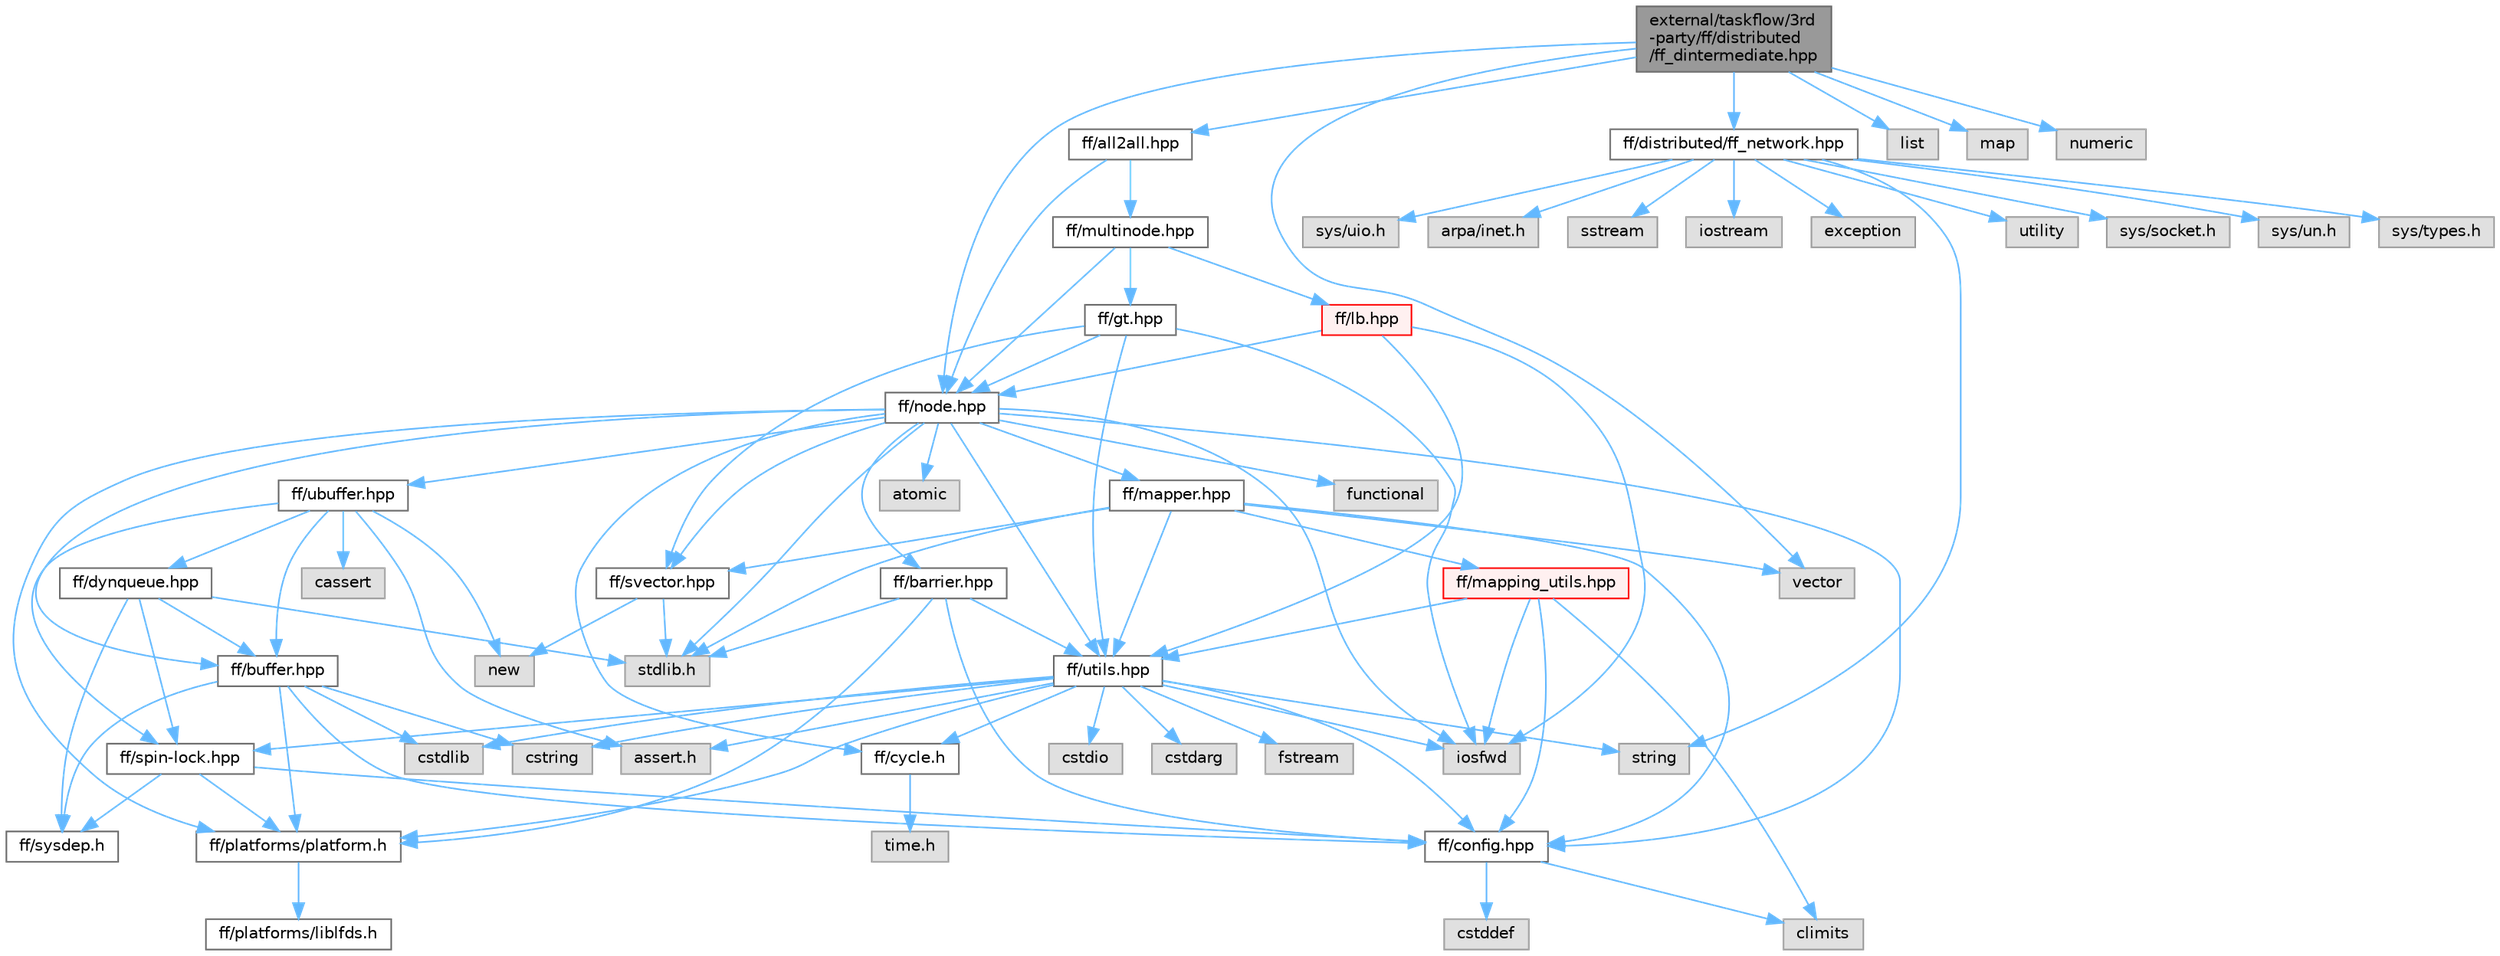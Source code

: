 digraph "external/taskflow/3rd-party/ff/distributed/ff_dintermediate.hpp"
{
 // LATEX_PDF_SIZE
  bgcolor="transparent";
  edge [fontname=Helvetica,fontsize=10,labelfontname=Helvetica,labelfontsize=10];
  node [fontname=Helvetica,fontsize=10,shape=box,height=0.2,width=0.4];
  Node1 [id="Node000001",label="external/taskflow/3rd\l-party/ff/distributed\l/ff_dintermediate.hpp",height=0.2,width=0.4,color="gray40", fillcolor="grey60", style="filled", fontcolor="black",tooltip=" "];
  Node1 -> Node2 [id="edge1_Node000001_Node000002",color="steelblue1",style="solid",tooltip=" "];
  Node2 [id="Node000002",label="ff/distributed/ff_network.hpp",height=0.2,width=0.4,color="grey40", fillcolor="white", style="filled",URL="$ff__network_8hpp.html",tooltip=" "];
  Node2 -> Node3 [id="edge2_Node000002_Node000003",color="steelblue1",style="solid",tooltip=" "];
  Node3 [id="Node000003",label="sstream",height=0.2,width=0.4,color="grey60", fillcolor="#E0E0E0", style="filled",tooltip=" "];
  Node2 -> Node4 [id="edge3_Node000002_Node000004",color="steelblue1",style="solid",tooltip=" "];
  Node4 [id="Node000004",label="iostream",height=0.2,width=0.4,color="grey60", fillcolor="#E0E0E0", style="filled",tooltip=" "];
  Node2 -> Node5 [id="edge4_Node000002_Node000005",color="steelblue1",style="solid",tooltip=" "];
  Node5 [id="Node000005",label="exception",height=0.2,width=0.4,color="grey60", fillcolor="#E0E0E0", style="filled",tooltip=" "];
  Node2 -> Node6 [id="edge5_Node000002_Node000006",color="steelblue1",style="solid",tooltip=" "];
  Node6 [id="Node000006",label="string",height=0.2,width=0.4,color="grey60", fillcolor="#E0E0E0", style="filled",tooltip=" "];
  Node2 -> Node7 [id="edge6_Node000002_Node000007",color="steelblue1",style="solid",tooltip=" "];
  Node7 [id="Node000007",label="utility",height=0.2,width=0.4,color="grey60", fillcolor="#E0E0E0", style="filled",tooltip=" "];
  Node2 -> Node8 [id="edge7_Node000002_Node000008",color="steelblue1",style="solid",tooltip=" "];
  Node8 [id="Node000008",label="sys/socket.h",height=0.2,width=0.4,color="grey60", fillcolor="#E0E0E0", style="filled",tooltip=" "];
  Node2 -> Node9 [id="edge8_Node000002_Node000009",color="steelblue1",style="solid",tooltip=" "];
  Node9 [id="Node000009",label="sys/un.h",height=0.2,width=0.4,color="grey60", fillcolor="#E0E0E0", style="filled",tooltip=" "];
  Node2 -> Node10 [id="edge9_Node000002_Node000010",color="steelblue1",style="solid",tooltip=" "];
  Node10 [id="Node000010",label="sys/types.h",height=0.2,width=0.4,color="grey60", fillcolor="#E0E0E0", style="filled",tooltip=" "];
  Node2 -> Node11 [id="edge10_Node000002_Node000011",color="steelblue1",style="solid",tooltip=" "];
  Node11 [id="Node000011",label="sys/uio.h",height=0.2,width=0.4,color="grey60", fillcolor="#E0E0E0", style="filled",tooltip=" "];
  Node2 -> Node12 [id="edge11_Node000002_Node000012",color="steelblue1",style="solid",tooltip=" "];
  Node12 [id="Node000012",label="arpa/inet.h",height=0.2,width=0.4,color="grey60", fillcolor="#E0E0E0", style="filled",tooltip=" "];
  Node1 -> Node13 [id="edge12_Node000001_Node000013",color="steelblue1",style="solid",tooltip=" "];
  Node13 [id="Node000013",label="ff/node.hpp",height=0.2,width=0.4,color="grey40", fillcolor="white", style="filled",URL="$node_8hpp.html",tooltip="FastFlow ff_node"];
  Node13 -> Node14 [id="edge13_Node000013_Node000014",color="steelblue1",style="solid",tooltip=" "];
  Node14 [id="Node000014",label="stdlib.h",height=0.2,width=0.4,color="grey60", fillcolor="#E0E0E0", style="filled",tooltip=" "];
  Node13 -> Node15 [id="edge14_Node000013_Node000015",color="steelblue1",style="solid",tooltip=" "];
  Node15 [id="Node000015",label="iosfwd",height=0.2,width=0.4,color="grey60", fillcolor="#E0E0E0", style="filled",tooltip=" "];
  Node13 -> Node16 [id="edge15_Node000013_Node000016",color="steelblue1",style="solid",tooltip=" "];
  Node16 [id="Node000016",label="functional",height=0.2,width=0.4,color="grey60", fillcolor="#E0E0E0", style="filled",tooltip=" "];
  Node13 -> Node17 [id="edge16_Node000013_Node000017",color="steelblue1",style="solid",tooltip=" "];
  Node17 [id="Node000017",label="ff/platforms/platform.h",height=0.2,width=0.4,color="grey40", fillcolor="white", style="filled",URL="$external_2taskflow_23rd-party_2ff_2platforms_2_platform_8h.html",tooltip=" "];
  Node17 -> Node18 [id="edge17_Node000017_Node000018",color="steelblue1",style="solid",tooltip=" "];
  Node18 [id="Node000018",label="ff/platforms/liblfds.h",height=0.2,width=0.4,color="grey40", fillcolor="white", style="filled",URL="$liblfds_8h.html",tooltip=" "];
  Node13 -> Node19 [id="edge18_Node000013_Node000019",color="steelblue1",style="solid",tooltip=" "];
  Node19 [id="Node000019",label="ff/cycle.h",height=0.2,width=0.4,color="grey40", fillcolor="white", style="filled",URL="$cycle_8h.html",tooltip=" "];
  Node19 -> Node20 [id="edge19_Node000019_Node000020",color="steelblue1",style="solid",tooltip=" "];
  Node20 [id="Node000020",label="time.h",height=0.2,width=0.4,color="grey60", fillcolor="#E0E0E0", style="filled",tooltip=" "];
  Node13 -> Node21 [id="edge20_Node000013_Node000021",color="steelblue1",style="solid",tooltip=" "];
  Node21 [id="Node000021",label="ff/utils.hpp",height=0.2,width=0.4,color="grey40", fillcolor="white", style="filled",URL="$utils_8hpp.html",tooltip="Utility functions"];
  Node21 -> Node22 [id="edge21_Node000021_Node000022",color="steelblue1",style="solid",tooltip=" "];
  Node22 [id="Node000022",label="assert.h",height=0.2,width=0.4,color="grey60", fillcolor="#E0E0E0", style="filled",tooltip=" "];
  Node21 -> Node23 [id="edge22_Node000021_Node000023",color="steelblue1",style="solid",tooltip=" "];
  Node23 [id="Node000023",label="cstdio",height=0.2,width=0.4,color="grey60", fillcolor="#E0E0E0", style="filled",tooltip=" "];
  Node21 -> Node24 [id="edge23_Node000021_Node000024",color="steelblue1",style="solid",tooltip=" "];
  Node24 [id="Node000024",label="cstdlib",height=0.2,width=0.4,color="grey60", fillcolor="#E0E0E0", style="filled",tooltip=" "];
  Node21 -> Node25 [id="edge24_Node000021_Node000025",color="steelblue1",style="solid",tooltip=" "];
  Node25 [id="Node000025",label="cstdarg",height=0.2,width=0.4,color="grey60", fillcolor="#E0E0E0", style="filled",tooltip=" "];
  Node21 -> Node15 [id="edge25_Node000021_Node000015",color="steelblue1",style="solid",tooltip=" "];
  Node21 -> Node26 [id="edge26_Node000021_Node000026",color="steelblue1",style="solid",tooltip=" "];
  Node26 [id="Node000026",label="ff/config.hpp",height=0.2,width=0.4,color="grey40", fillcolor="white", style="filled",URL="$config_8hpp.html",tooltip=" "];
  Node26 -> Node27 [id="edge27_Node000026_Node000027",color="steelblue1",style="solid",tooltip=" "];
  Node27 [id="Node000027",label="cstddef",height=0.2,width=0.4,color="grey60", fillcolor="#E0E0E0", style="filled",tooltip=" "];
  Node26 -> Node28 [id="edge28_Node000026_Node000028",color="steelblue1",style="solid",tooltip=" "];
  Node28 [id="Node000028",label="climits",height=0.2,width=0.4,color="grey60", fillcolor="#E0E0E0", style="filled",tooltip=" "];
  Node21 -> Node17 [id="edge29_Node000021_Node000017",color="steelblue1",style="solid",tooltip=" "];
  Node21 -> Node29 [id="edge30_Node000021_Node000029",color="steelblue1",style="solid",tooltip=" "];
  Node29 [id="Node000029",label="cstring",height=0.2,width=0.4,color="grey60", fillcolor="#E0E0E0", style="filled",tooltip=" "];
  Node21 -> Node6 [id="edge31_Node000021_Node000006",color="steelblue1",style="solid",tooltip=" "];
  Node21 -> Node30 [id="edge32_Node000021_Node000030",color="steelblue1",style="solid",tooltip=" "];
  Node30 [id="Node000030",label="fstream",height=0.2,width=0.4,color="grey60", fillcolor="#E0E0E0", style="filled",tooltip=" "];
  Node21 -> Node19 [id="edge33_Node000021_Node000019",color="steelblue1",style="solid",tooltip=" "];
  Node21 -> Node31 [id="edge34_Node000021_Node000031",color="steelblue1",style="solid",tooltip=" "];
  Node31 [id="Node000031",label="ff/spin-lock.hpp",height=0.2,width=0.4,color="grey40", fillcolor="white", style="filled",URL="$spin-lock_8hpp.html",tooltip="This file contains several alternative spin lock(s) implementations that can be used as FastFlow spin..."];
  Node31 -> Node32 [id="edge35_Node000031_Node000032",color="steelblue1",style="solid",tooltip=" "];
  Node32 [id="Node000032",label="ff/sysdep.h",height=0.2,width=0.4,color="grey40", fillcolor="white", style="filled",URL="$sysdep_8h.html",tooltip=" "];
  Node31 -> Node17 [id="edge36_Node000031_Node000017",color="steelblue1",style="solid",tooltip=" "];
  Node31 -> Node26 [id="edge37_Node000031_Node000026",color="steelblue1",style="solid",tooltip=" "];
  Node13 -> Node33 [id="edge38_Node000013_Node000033",color="steelblue1",style="solid",tooltip=" "];
  Node33 [id="Node000033",label="ff/buffer.hpp",height=0.2,width=0.4,color="grey40", fillcolor="white", style="filled",URL="$buffer_8hpp.html",tooltip="This file contains the definition of the bounded SPSC channel buffer used in FastFlow"];
  Node33 -> Node24 [id="edge39_Node000033_Node000024",color="steelblue1",style="solid",tooltip=" "];
  Node33 -> Node29 [id="edge40_Node000033_Node000029",color="steelblue1",style="solid",tooltip=" "];
  Node33 -> Node32 [id="edge41_Node000033_Node000032",color="steelblue1",style="solid",tooltip=" "];
  Node33 -> Node26 [id="edge42_Node000033_Node000026",color="steelblue1",style="solid",tooltip=" "];
  Node33 -> Node17 [id="edge43_Node000033_Node000017",color="steelblue1",style="solid",tooltip=" "];
  Node13 -> Node34 [id="edge44_Node000013_Node000034",color="steelblue1",style="solid",tooltip=" "];
  Node34 [id="Node000034",label="ff/ubuffer.hpp",height=0.2,width=0.4,color="grey40", fillcolor="white", style="filled",URL="$ubuffer_8hpp.html",tooltip="This file contains the definition of the unbounded SWSR circular buffer used in FastFlow"];
  Node34 -> Node22 [id="edge45_Node000034_Node000022",color="steelblue1",style="solid",tooltip=" "];
  Node34 -> Node35 [id="edge46_Node000034_Node000035",color="steelblue1",style="solid",tooltip=" "];
  Node35 [id="Node000035",label="cassert",height=0.2,width=0.4,color="grey60", fillcolor="#E0E0E0", style="filled",tooltip=" "];
  Node34 -> Node36 [id="edge47_Node000034_Node000036",color="steelblue1",style="solid",tooltip=" "];
  Node36 [id="Node000036",label="new",height=0.2,width=0.4,color="grey60", fillcolor="#E0E0E0", style="filled",tooltip=" "];
  Node34 -> Node37 [id="edge48_Node000034_Node000037",color="steelblue1",style="solid",tooltip=" "];
  Node37 [id="Node000037",label="ff/dynqueue.hpp",height=0.2,width=0.4,color="grey40", fillcolor="white", style="filled",URL="$dynqueue_8hpp.html",tooltip="Implementation of a dynamic queue. Not currently used."];
  Node37 -> Node14 [id="edge49_Node000037_Node000014",color="steelblue1",style="solid",tooltip=" "];
  Node37 -> Node33 [id="edge50_Node000037_Node000033",color="steelblue1",style="solid",tooltip=" "];
  Node37 -> Node31 [id="edge51_Node000037_Node000031",color="steelblue1",style="solid",tooltip=" "];
  Node37 -> Node32 [id="edge52_Node000037_Node000032",color="steelblue1",style="solid",tooltip=" "];
  Node34 -> Node33 [id="edge53_Node000034_Node000033",color="steelblue1",style="solid",tooltip=" "];
  Node34 -> Node31 [id="edge54_Node000034_Node000031",color="steelblue1",style="solid",tooltip=" "];
  Node13 -> Node38 [id="edge55_Node000013_Node000038",color="steelblue1",style="solid",tooltip=" "];
  Node38 [id="Node000038",label="ff/mapper.hpp",height=0.2,width=0.4,color="grey40", fillcolor="white", style="filled",URL="$mapper_8hpp.html",tooltip="This file contains the thread mapper definition used in FastFlow"];
  Node38 -> Node14 [id="edge56_Node000038_Node000014",color="steelblue1",style="solid",tooltip=" "];
  Node38 -> Node26 [id="edge57_Node000038_Node000026",color="steelblue1",style="solid",tooltip=" "];
  Node38 -> Node39 [id="edge58_Node000038_Node000039",color="steelblue1",style="solid",tooltip=" "];
  Node39 [id="Node000039",label="ff/svector.hpp",height=0.2,width=0.4,color="grey40", fillcolor="white", style="filled",URL="$svector_8hpp.html",tooltip="Simple yet efficient dynamic vector"];
  Node39 -> Node14 [id="edge59_Node000039_Node000014",color="steelblue1",style="solid",tooltip=" "];
  Node39 -> Node36 [id="edge60_Node000039_Node000036",color="steelblue1",style="solid",tooltip=" "];
  Node38 -> Node21 [id="edge61_Node000038_Node000021",color="steelblue1",style="solid",tooltip=" "];
  Node38 -> Node40 [id="edge62_Node000038_Node000040",color="steelblue1",style="solid",tooltip=" "];
  Node40 [id="Node000040",label="ff/mapping_utils.hpp",height=0.2,width=0.4,color="red", fillcolor="#FFF0F0", style="filled",URL="$mapping__utils_8hpp.html",tooltip="This file contains utilities for plaform inspection and thread pinning"];
  Node40 -> Node28 [id="edge63_Node000040_Node000028",color="steelblue1",style="solid",tooltip=" "];
  Node40 -> Node15 [id="edge64_Node000040_Node000015",color="steelblue1",style="solid",tooltip=" "];
  Node40 -> Node26 [id="edge65_Node000040_Node000026",color="steelblue1",style="solid",tooltip=" "];
  Node40 -> Node21 [id="edge66_Node000040_Node000021",color="steelblue1",style="solid",tooltip=" "];
  Node38 -> Node45 [id="edge67_Node000038_Node000045",color="steelblue1",style="solid",tooltip=" "];
  Node45 [id="Node000045",label="vector",height=0.2,width=0.4,color="grey60", fillcolor="#E0E0E0", style="filled",tooltip=" "];
  Node13 -> Node26 [id="edge68_Node000013_Node000026",color="steelblue1",style="solid",tooltip=" "];
  Node13 -> Node39 [id="edge69_Node000013_Node000039",color="steelblue1",style="solid",tooltip=" "];
  Node13 -> Node46 [id="edge70_Node000013_Node000046",color="steelblue1",style="solid",tooltip=" "];
  Node46 [id="Node000046",label="ff/barrier.hpp",height=0.2,width=0.4,color="grey40", fillcolor="white", style="filled",URL="$barrier_8hpp.html",tooltip="FastFlow blocking and non-blocking barrier implementations"];
  Node46 -> Node14 [id="edge71_Node000046_Node000014",color="steelblue1",style="solid",tooltip=" "];
  Node46 -> Node17 [id="edge72_Node000046_Node000017",color="steelblue1",style="solid",tooltip=" "];
  Node46 -> Node21 [id="edge73_Node000046_Node000021",color="steelblue1",style="solid",tooltip=" "];
  Node46 -> Node26 [id="edge74_Node000046_Node000026",color="steelblue1",style="solid",tooltip=" "];
  Node13 -> Node47 [id="edge75_Node000013_Node000047",color="steelblue1",style="solid",tooltip=" "];
  Node47 [id="Node000047",label="atomic",height=0.2,width=0.4,color="grey60", fillcolor="#E0E0E0", style="filled",tooltip=" "];
  Node1 -> Node48 [id="edge76_Node000001_Node000048",color="steelblue1",style="solid",tooltip=" "];
  Node48 [id="Node000048",label="ff/all2all.hpp",height=0.2,width=0.4,color="grey40", fillcolor="white", style="filled",URL="$all2all_8hpp.html",tooltip="FastFlow all-2-all building block"];
  Node48 -> Node13 [id="edge77_Node000048_Node000013",color="steelblue1",style="solid",tooltip=" "];
  Node48 -> Node49 [id="edge78_Node000048_Node000049",color="steelblue1",style="solid",tooltip=" "];
  Node49 [id="Node000049",label="ff/multinode.hpp",height=0.2,width=0.4,color="grey40", fillcolor="white", style="filled",URL="$multinode_8hpp.html",tooltip="FastFlow ff_minode ff_monode and typed versions."];
  Node49 -> Node13 [id="edge79_Node000049_Node000013",color="steelblue1",style="solid",tooltip=" "];
  Node49 -> Node50 [id="edge80_Node000049_Node000050",color="steelblue1",style="solid",tooltip=" "];
  Node50 [id="Node000050",label="ff/lb.hpp",height=0.2,width=0.4,color="red", fillcolor="#FFF0F0", style="filled",URL="$lb_8hpp.html",tooltip="Farm Emitter (not a ff_node)"];
  Node50 -> Node15 [id="edge81_Node000050_Node000015",color="steelblue1",style="solid",tooltip=" "];
  Node50 -> Node21 [id="edge82_Node000050_Node000021",color="steelblue1",style="solid",tooltip=" "];
  Node50 -> Node13 [id="edge83_Node000050_Node000013",color="steelblue1",style="solid",tooltip=" "];
  Node49 -> Node52 [id="edge84_Node000049_Node000052",color="steelblue1",style="solid",tooltip=" "];
  Node52 [id="Node000052",label="ff/gt.hpp",height=0.2,width=0.4,color="grey40", fillcolor="white", style="filled",URL="$gt_8hpp.html",tooltip="Farm Collector (it is not a ff_node)"];
  Node52 -> Node15 [id="edge85_Node000052_Node000015",color="steelblue1",style="solid",tooltip=" "];
  Node52 -> Node39 [id="edge86_Node000052_Node000039",color="steelblue1",style="solid",tooltip=" "];
  Node52 -> Node21 [id="edge87_Node000052_Node000021",color="steelblue1",style="solid",tooltip=" "];
  Node52 -> Node13 [id="edge88_Node000052_Node000013",color="steelblue1",style="solid",tooltip=" "];
  Node1 -> Node53 [id="edge89_Node000001_Node000053",color="steelblue1",style="solid",tooltip=" "];
  Node53 [id="Node000053",label="list",height=0.2,width=0.4,color="grey60", fillcolor="#E0E0E0", style="filled",tooltip=" "];
  Node1 -> Node45 [id="edge90_Node000001_Node000045",color="steelblue1",style="solid",tooltip=" "];
  Node1 -> Node54 [id="edge91_Node000001_Node000054",color="steelblue1",style="solid",tooltip=" "];
  Node54 [id="Node000054",label="map",height=0.2,width=0.4,color="grey60", fillcolor="#E0E0E0", style="filled",tooltip=" "];
  Node1 -> Node55 [id="edge92_Node000001_Node000055",color="steelblue1",style="solid",tooltip=" "];
  Node55 [id="Node000055",label="numeric",height=0.2,width=0.4,color="grey60", fillcolor="#E0E0E0", style="filled",tooltip=" "];
}
